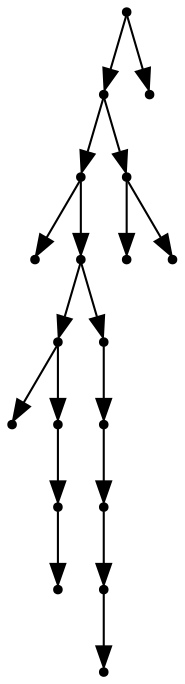 digraph {
  18 [shape=point];
  16 [shape=point];
  12 [shape=point];
  0 [shape=point];
  11 [shape=point];
  5 [shape=point];
  1 [shape=point];
  4 [shape=point];
  3 [shape=point];
  2 [shape=point];
  10 [shape=point];
  9 [shape=point];
  8 [shape=point];
  7 [shape=point];
  6 [shape=point];
  15 [shape=point];
  13 [shape=point];
  14 [shape=point];
  17 [shape=point];
18 -> 16;
16 -> 12;
12 -> 0;
12 -> 11;
11 -> 5;
5 -> 1;
5 -> 4;
4 -> 3;
3 -> 2;
11 -> 10;
10 -> 9;
9 -> 8;
8 -> 7;
7 -> 6;
16 -> 15;
15 -> 13;
15 -> 14;
18 -> 17;
}

